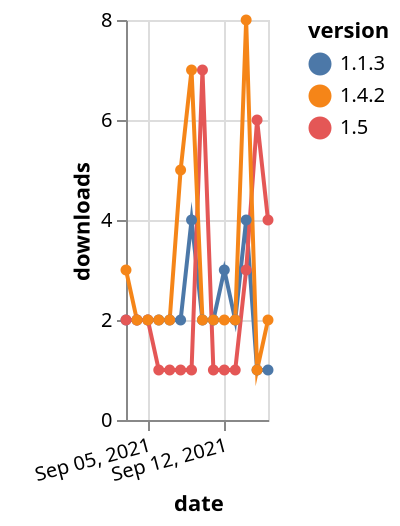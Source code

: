 {"$schema": "https://vega.github.io/schema/vega-lite/v5.json", "description": "A simple bar chart with embedded data.", "data": {"values": [{"date": "2021-09-03", "total": 2581, "delta": 2, "version": "1.1.3"}, {"date": "2021-09-04", "total": 2583, "delta": 2, "version": "1.1.3"}, {"date": "2021-09-05", "total": 2585, "delta": 2, "version": "1.1.3"}, {"date": "2021-09-06", "total": 2587, "delta": 2, "version": "1.1.3"}, {"date": "2021-09-07", "total": 2589, "delta": 2, "version": "1.1.3"}, {"date": "2021-09-08", "total": 2591, "delta": 2, "version": "1.1.3"}, {"date": "2021-09-09", "total": 2595, "delta": 4, "version": "1.1.3"}, {"date": "2021-09-10", "total": 2597, "delta": 2, "version": "1.1.3"}, {"date": "2021-09-11", "total": 2599, "delta": 2, "version": "1.1.3"}, {"date": "2021-09-12", "total": 2602, "delta": 3, "version": "1.1.3"}, {"date": "2021-09-13", "total": 2604, "delta": 2, "version": "1.1.3"}, {"date": "2021-09-14", "total": 2608, "delta": 4, "version": "1.1.3"}, {"date": "2021-09-15", "total": 2609, "delta": 1, "version": "1.1.3"}, {"date": "2021-09-16", "total": 2610, "delta": 1, "version": "1.1.3"}, {"date": "2021-09-03", "total": 415, "delta": 2, "version": "1.5"}, {"date": "2021-09-04", "total": 417, "delta": 2, "version": "1.5"}, {"date": "2021-09-05", "total": 419, "delta": 2, "version": "1.5"}, {"date": "2021-09-06", "total": 420, "delta": 1, "version": "1.5"}, {"date": "2021-09-07", "total": 421, "delta": 1, "version": "1.5"}, {"date": "2021-09-08", "total": 422, "delta": 1, "version": "1.5"}, {"date": "2021-09-09", "total": 423, "delta": 1, "version": "1.5"}, {"date": "2021-09-10", "total": 430, "delta": 7, "version": "1.5"}, {"date": "2021-09-11", "total": 431, "delta": 1, "version": "1.5"}, {"date": "2021-09-12", "total": 432, "delta": 1, "version": "1.5"}, {"date": "2021-09-13", "total": 433, "delta": 1, "version": "1.5"}, {"date": "2021-09-14", "total": 436, "delta": 3, "version": "1.5"}, {"date": "2021-09-15", "total": 442, "delta": 6, "version": "1.5"}, {"date": "2021-09-16", "total": 446, "delta": 4, "version": "1.5"}, {"date": "2021-09-03", "total": 2823, "delta": 3, "version": "1.4.2"}, {"date": "2021-09-04", "total": 2825, "delta": 2, "version": "1.4.2"}, {"date": "2021-09-05", "total": 2827, "delta": 2, "version": "1.4.2"}, {"date": "2021-09-06", "total": 2829, "delta": 2, "version": "1.4.2"}, {"date": "2021-09-07", "total": 2831, "delta": 2, "version": "1.4.2"}, {"date": "2021-09-08", "total": 2836, "delta": 5, "version": "1.4.2"}, {"date": "2021-09-09", "total": 2843, "delta": 7, "version": "1.4.2"}, {"date": "2021-09-10", "total": 2845, "delta": 2, "version": "1.4.2"}, {"date": "2021-09-11", "total": 2847, "delta": 2, "version": "1.4.2"}, {"date": "2021-09-12", "total": 2849, "delta": 2, "version": "1.4.2"}, {"date": "2021-09-13", "total": 2851, "delta": 2, "version": "1.4.2"}, {"date": "2021-09-14", "total": 2859, "delta": 8, "version": "1.4.2"}, {"date": "2021-09-15", "total": 2860, "delta": 1, "version": "1.4.2"}, {"date": "2021-09-16", "total": 2862, "delta": 2, "version": "1.4.2"}]}, "width": "container", "mark": {"type": "line", "point": {"filled": true}}, "encoding": {"x": {"field": "date", "type": "temporal", "timeUnit": "yearmonthdate", "title": "date", "axis": {"labelAngle": -15}}, "y": {"field": "delta", "type": "quantitative", "title": "downloads"}, "color": {"field": "version", "type": "nominal"}, "tooltip": {"field": "delta"}}}